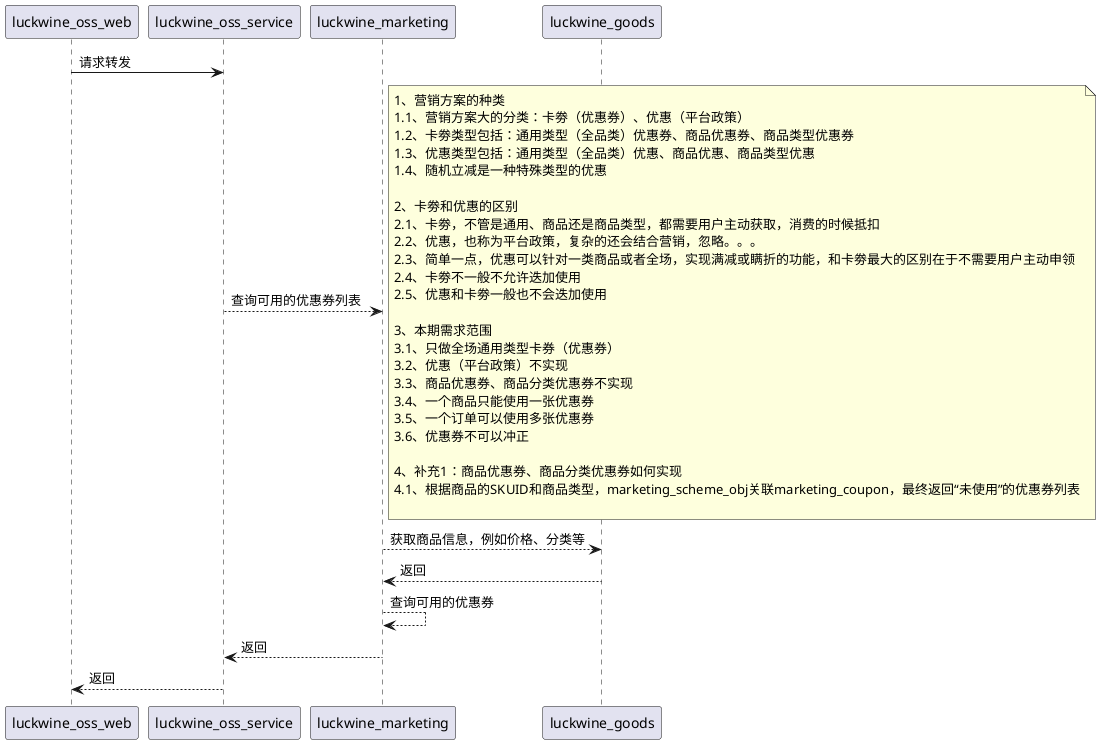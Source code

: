 @startuml
luckwine_oss_web -> luckwine_oss_service: 请求转发
luckwine_oss_service --> luckwine_marketing: 查询可用的优惠券列表

note right
1、营销方案的种类
1.1、营销方案大的分类：卡劵（优惠券）、优惠（平台政策）
1.2、卡劵类型包括：通用类型（全品类）优惠券、商品优惠券、商品类型优惠券
1.3、优惠类型包括：通用类型（全品类）优惠、商品优惠、商品类型优惠
1.4、随机立减是一种特殊类型的优惠

2、卡劵和优惠的区别
2.1、卡劵，不管是通用、商品还是商品类型，都需要用户主动获取，消费的时候抵扣
2.2、优惠，也称为平台政策，复杂的还会结合营销，忽略。。。
2.3、简单一点，优惠可以针对一类商品或者全场，实现满减或瞒折的功能，和卡劵最大的区别在于不需要用户主动申领
2.4、卡劵不一般不允许迭加使用
2.5、优惠和卡劵一般也不会迭加使用

3、本期需求范围
3.1、只做全场通用类型卡券（优惠券）
3.2、优惠（平台政策）不实现
3.3、商品优惠券、商品分类优惠券不实现
3.4、一个商品只能使用一张优惠券
3.5、一个订单可以使用多张优惠券
3.6、优惠券不可以冲正

4、补充1：商品优惠券、商品分类优惠券如何实现
4.1、根据商品的SKUID和商品类型，marketing_scheme_obj关联marketing_coupon，最终返回“未使用”的优惠券列表

end note

luckwine_marketing --> luckwine_goods: 获取商品信息，例如价格、分类等
luckwine_marketing <-- luckwine_goods: 返回

luckwine_marketing --> luckwine_marketing:查询可用的优惠券

luckwine_oss_service <-- luckwine_marketing: 返回
luckwine_oss_web <-- luckwine_oss_service: 返回

@enduml